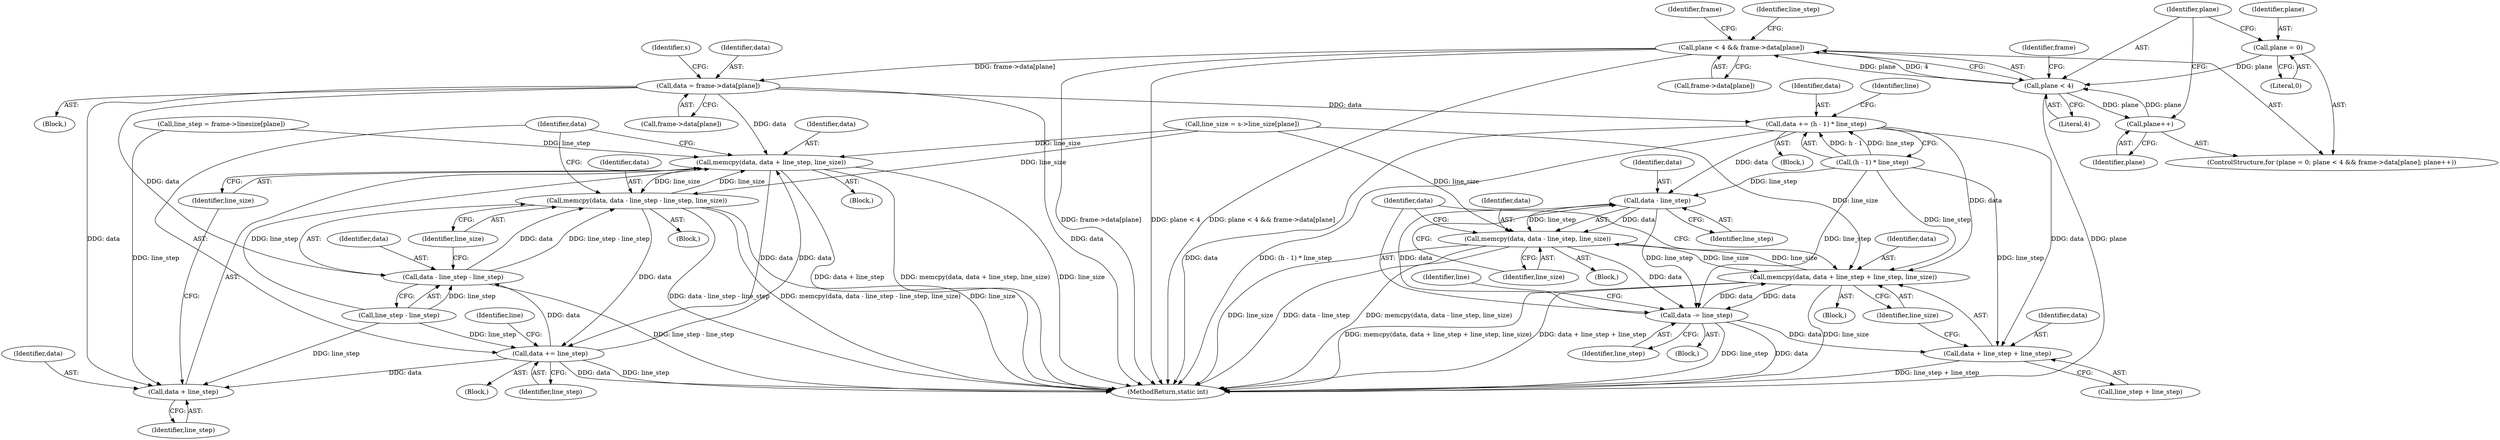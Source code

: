 digraph "0_FFmpeg_e43a0a232dbf6d3c161823c2e07c52e76227a1bc_2@array" {
"1000167" [label="(Call,plane < 4 && frame->data[plane])"];
"1000168" [label="(Call,plane < 4)"];
"1000176" [label="(Call,plane++)"];
"1000164" [label="(Call,plane = 0)"];
"1000193" [label="(Call,data = frame->data[plane])"];
"1000224" [label="(Call,memcpy(data, data + line_step, line_size))"];
"1000232" [label="(Call,memcpy(data, data - line_step - line_step, line_size))"];
"1000240" [label="(Call,data += line_step)"];
"1000226" [label="(Call,data + line_step)"];
"1000234" [label="(Call,data - line_step - line_step)"];
"1000245" [label="(Call,data += (h - 1) * line_step)"];
"1000271" [label="(Call,data - line_step)"];
"1000269" [label="(Call,memcpy(data, data - line_step, line_size))"];
"1000277" [label="(Call,memcpy(data, data + line_step + line_step, line_size))"];
"1000285" [label="(Call,data -= line_step)"];
"1000279" [label="(Call,data + line_step + line_step)"];
"1000284" [label="(Identifier,line_size)"];
"1000274" [label="(Identifier,line_size)"];
"1000263" [label="(Block,)"];
"1000178" [label="(Block,)"];
"1000277" [label="(Call,memcpy(data, data + line_step + line_step, line_size))"];
"1000171" [label="(Call,frame->data[plane])"];
"1000195" [label="(Call,frame->data[plane])"];
"1000202" [label="(Identifier,s)"];
"1000299" [label="(MethodReturn,static int)"];
"1000163" [label="(ControlStructure,for (plane = 0; plane < 4 && frame->data[plane]; plane++))"];
"1000186" [label="(Call,line_size = s->line_size[plane])"];
"1000169" [label="(Identifier,plane)"];
"1000164" [label="(Call,plane = 0)"];
"1000273" [label="(Identifier,line_step)"];
"1000280" [label="(Identifier,data)"];
"1000276" [label="(Block,)"];
"1000227" [label="(Identifier,data)"];
"1000278" [label="(Identifier,data)"];
"1000272" [label="(Identifier,data)"];
"1000170" [label="(Literal,4)"];
"1000166" [label="(Literal,0)"];
"1000228" [label="(Identifier,line_step)"];
"1000224" [label="(Call,memcpy(data, data + line_step, line_size))"];
"1000180" [label="(Identifier,line_step)"];
"1000281" [label="(Call,line_step + line_step)"];
"1000290" [label="(Identifier,frame)"];
"1000165" [label="(Identifier,plane)"];
"1000231" [label="(Block,)"];
"1000285" [label="(Call,data -= line_step)"];
"1000226" [label="(Call,data + line_step)"];
"1000194" [label="(Identifier,data)"];
"1000247" [label="(Call,(h - 1) * line_step)"];
"1000214" [label="(Block,)"];
"1000254" [label="(Identifier,line)"];
"1000270" [label="(Identifier,data)"];
"1000234" [label="(Call,data - line_step - line_step)"];
"1000173" [label="(Identifier,frame)"];
"1000167" [label="(Call,plane < 4 && frame->data[plane])"];
"1000179" [label="(Call,line_step = frame->linesize[plane])"];
"1000246" [label="(Identifier,data)"];
"1000245" [label="(Call,data += (h - 1) * line_step)"];
"1000271" [label="(Call,data - line_step)"];
"1000213" [label="(Identifier,line)"];
"1000269" [label="(Call,memcpy(data, data - line_step, line_size))"];
"1000287" [label="(Identifier,line_step)"];
"1000176" [label="(Call,plane++)"];
"1000244" [label="(Block,)"];
"1000225" [label="(Identifier,data)"];
"1000223" [label="(Block,)"];
"1000232" [label="(Call,memcpy(data, data - line_step - line_step, line_size))"];
"1000279" [label="(Call,data + line_step + line_step)"];
"1000168" [label="(Call,plane < 4)"];
"1000233" [label="(Identifier,data)"];
"1000242" [label="(Identifier,line_step)"];
"1000235" [label="(Identifier,data)"];
"1000236" [label="(Call,line_step - line_step)"];
"1000241" [label="(Identifier,data)"];
"1000193" [label="(Call,data = frame->data[plane])"];
"1000229" [label="(Identifier,line_size)"];
"1000268" [label="(Block,)"];
"1000262" [label="(Identifier,line)"];
"1000286" [label="(Identifier,data)"];
"1000177" [label="(Identifier,plane)"];
"1000240" [label="(Call,data += line_step)"];
"1000239" [label="(Identifier,line_size)"];
"1000167" -> "1000163"  [label="AST: "];
"1000167" -> "1000168"  [label="CFG: "];
"1000167" -> "1000171"  [label="CFG: "];
"1000168" -> "1000167"  [label="AST: "];
"1000171" -> "1000167"  [label="AST: "];
"1000180" -> "1000167"  [label="CFG: "];
"1000290" -> "1000167"  [label="CFG: "];
"1000167" -> "1000299"  [label="DDG: plane < 4"];
"1000167" -> "1000299"  [label="DDG: plane < 4 && frame->data[plane]"];
"1000167" -> "1000299"  [label="DDG: frame->data[plane]"];
"1000168" -> "1000167"  [label="DDG: plane"];
"1000168" -> "1000167"  [label="DDG: 4"];
"1000167" -> "1000193"  [label="DDG: frame->data[plane]"];
"1000168" -> "1000170"  [label="CFG: "];
"1000169" -> "1000168"  [label="AST: "];
"1000170" -> "1000168"  [label="AST: "];
"1000173" -> "1000168"  [label="CFG: "];
"1000168" -> "1000299"  [label="DDG: plane"];
"1000176" -> "1000168"  [label="DDG: plane"];
"1000164" -> "1000168"  [label="DDG: plane"];
"1000168" -> "1000176"  [label="DDG: plane"];
"1000176" -> "1000163"  [label="AST: "];
"1000176" -> "1000177"  [label="CFG: "];
"1000177" -> "1000176"  [label="AST: "];
"1000169" -> "1000176"  [label="CFG: "];
"1000164" -> "1000163"  [label="AST: "];
"1000164" -> "1000166"  [label="CFG: "];
"1000165" -> "1000164"  [label="AST: "];
"1000166" -> "1000164"  [label="AST: "];
"1000169" -> "1000164"  [label="CFG: "];
"1000193" -> "1000178"  [label="AST: "];
"1000193" -> "1000195"  [label="CFG: "];
"1000194" -> "1000193"  [label="AST: "];
"1000195" -> "1000193"  [label="AST: "];
"1000202" -> "1000193"  [label="CFG: "];
"1000193" -> "1000299"  [label="DDG: data"];
"1000193" -> "1000224"  [label="DDG: data"];
"1000193" -> "1000226"  [label="DDG: data"];
"1000193" -> "1000234"  [label="DDG: data"];
"1000193" -> "1000245"  [label="DDG: data"];
"1000224" -> "1000223"  [label="AST: "];
"1000224" -> "1000229"  [label="CFG: "];
"1000225" -> "1000224"  [label="AST: "];
"1000226" -> "1000224"  [label="AST: "];
"1000229" -> "1000224"  [label="AST: "];
"1000241" -> "1000224"  [label="CFG: "];
"1000224" -> "1000299"  [label="DDG: data + line_step"];
"1000224" -> "1000299"  [label="DDG: memcpy(data, data + line_step, line_size)"];
"1000224" -> "1000299"  [label="DDG: line_size"];
"1000240" -> "1000224"  [label="DDG: data"];
"1000179" -> "1000224"  [label="DDG: line_step"];
"1000236" -> "1000224"  [label="DDG: line_step"];
"1000186" -> "1000224"  [label="DDG: line_size"];
"1000232" -> "1000224"  [label="DDG: line_size"];
"1000224" -> "1000232"  [label="DDG: line_size"];
"1000224" -> "1000240"  [label="DDG: data"];
"1000232" -> "1000231"  [label="AST: "];
"1000232" -> "1000239"  [label="CFG: "];
"1000233" -> "1000232"  [label="AST: "];
"1000234" -> "1000232"  [label="AST: "];
"1000239" -> "1000232"  [label="AST: "];
"1000241" -> "1000232"  [label="CFG: "];
"1000232" -> "1000299"  [label="DDG: memcpy(data, data - line_step - line_step, line_size)"];
"1000232" -> "1000299"  [label="DDG: line_size"];
"1000232" -> "1000299"  [label="DDG: data - line_step - line_step"];
"1000234" -> "1000232"  [label="DDG: data"];
"1000234" -> "1000232"  [label="DDG: line_step - line_step"];
"1000186" -> "1000232"  [label="DDG: line_size"];
"1000232" -> "1000240"  [label="DDG: data"];
"1000240" -> "1000214"  [label="AST: "];
"1000240" -> "1000242"  [label="CFG: "];
"1000241" -> "1000240"  [label="AST: "];
"1000242" -> "1000240"  [label="AST: "];
"1000213" -> "1000240"  [label="CFG: "];
"1000240" -> "1000299"  [label="DDG: line_step"];
"1000240" -> "1000299"  [label="DDG: data"];
"1000240" -> "1000226"  [label="DDG: data"];
"1000240" -> "1000234"  [label="DDG: data"];
"1000236" -> "1000240"  [label="DDG: line_step"];
"1000226" -> "1000228"  [label="CFG: "];
"1000227" -> "1000226"  [label="AST: "];
"1000228" -> "1000226"  [label="AST: "];
"1000229" -> "1000226"  [label="CFG: "];
"1000179" -> "1000226"  [label="DDG: line_step"];
"1000236" -> "1000226"  [label="DDG: line_step"];
"1000234" -> "1000236"  [label="CFG: "];
"1000235" -> "1000234"  [label="AST: "];
"1000236" -> "1000234"  [label="AST: "];
"1000239" -> "1000234"  [label="CFG: "];
"1000234" -> "1000299"  [label="DDG: line_step - line_step"];
"1000236" -> "1000234"  [label="DDG: line_step"];
"1000245" -> "1000244"  [label="AST: "];
"1000245" -> "1000247"  [label="CFG: "];
"1000246" -> "1000245"  [label="AST: "];
"1000247" -> "1000245"  [label="AST: "];
"1000254" -> "1000245"  [label="CFG: "];
"1000245" -> "1000299"  [label="DDG: data"];
"1000245" -> "1000299"  [label="DDG: (h - 1) * line_step"];
"1000247" -> "1000245"  [label="DDG: h - 1"];
"1000247" -> "1000245"  [label="DDG: line_step"];
"1000245" -> "1000271"  [label="DDG: data"];
"1000245" -> "1000277"  [label="DDG: data"];
"1000245" -> "1000279"  [label="DDG: data"];
"1000271" -> "1000269"  [label="AST: "];
"1000271" -> "1000273"  [label="CFG: "];
"1000272" -> "1000271"  [label="AST: "];
"1000273" -> "1000271"  [label="AST: "];
"1000274" -> "1000271"  [label="CFG: "];
"1000271" -> "1000269"  [label="DDG: data"];
"1000271" -> "1000269"  [label="DDG: line_step"];
"1000285" -> "1000271"  [label="DDG: data"];
"1000247" -> "1000271"  [label="DDG: line_step"];
"1000271" -> "1000285"  [label="DDG: line_step"];
"1000269" -> "1000268"  [label="AST: "];
"1000269" -> "1000274"  [label="CFG: "];
"1000270" -> "1000269"  [label="AST: "];
"1000274" -> "1000269"  [label="AST: "];
"1000286" -> "1000269"  [label="CFG: "];
"1000269" -> "1000299"  [label="DDG: memcpy(data, data - line_step, line_size)"];
"1000269" -> "1000299"  [label="DDG: line_size"];
"1000269" -> "1000299"  [label="DDG: data - line_step"];
"1000186" -> "1000269"  [label="DDG: line_size"];
"1000277" -> "1000269"  [label="DDG: line_size"];
"1000269" -> "1000277"  [label="DDG: line_size"];
"1000269" -> "1000285"  [label="DDG: data"];
"1000277" -> "1000276"  [label="AST: "];
"1000277" -> "1000284"  [label="CFG: "];
"1000278" -> "1000277"  [label="AST: "];
"1000279" -> "1000277"  [label="AST: "];
"1000284" -> "1000277"  [label="AST: "];
"1000286" -> "1000277"  [label="CFG: "];
"1000277" -> "1000299"  [label="DDG: line_size"];
"1000277" -> "1000299"  [label="DDG: memcpy(data, data + line_step + line_step, line_size)"];
"1000277" -> "1000299"  [label="DDG: data + line_step + line_step"];
"1000285" -> "1000277"  [label="DDG: data"];
"1000247" -> "1000277"  [label="DDG: line_step"];
"1000186" -> "1000277"  [label="DDG: line_size"];
"1000277" -> "1000285"  [label="DDG: data"];
"1000285" -> "1000263"  [label="AST: "];
"1000285" -> "1000287"  [label="CFG: "];
"1000286" -> "1000285"  [label="AST: "];
"1000287" -> "1000285"  [label="AST: "];
"1000262" -> "1000285"  [label="CFG: "];
"1000285" -> "1000299"  [label="DDG: data"];
"1000285" -> "1000299"  [label="DDG: line_step"];
"1000285" -> "1000279"  [label="DDG: data"];
"1000247" -> "1000285"  [label="DDG: line_step"];
"1000279" -> "1000281"  [label="CFG: "];
"1000280" -> "1000279"  [label="AST: "];
"1000281" -> "1000279"  [label="AST: "];
"1000284" -> "1000279"  [label="CFG: "];
"1000279" -> "1000299"  [label="DDG: line_step + line_step"];
"1000247" -> "1000279"  [label="DDG: line_step"];
}
